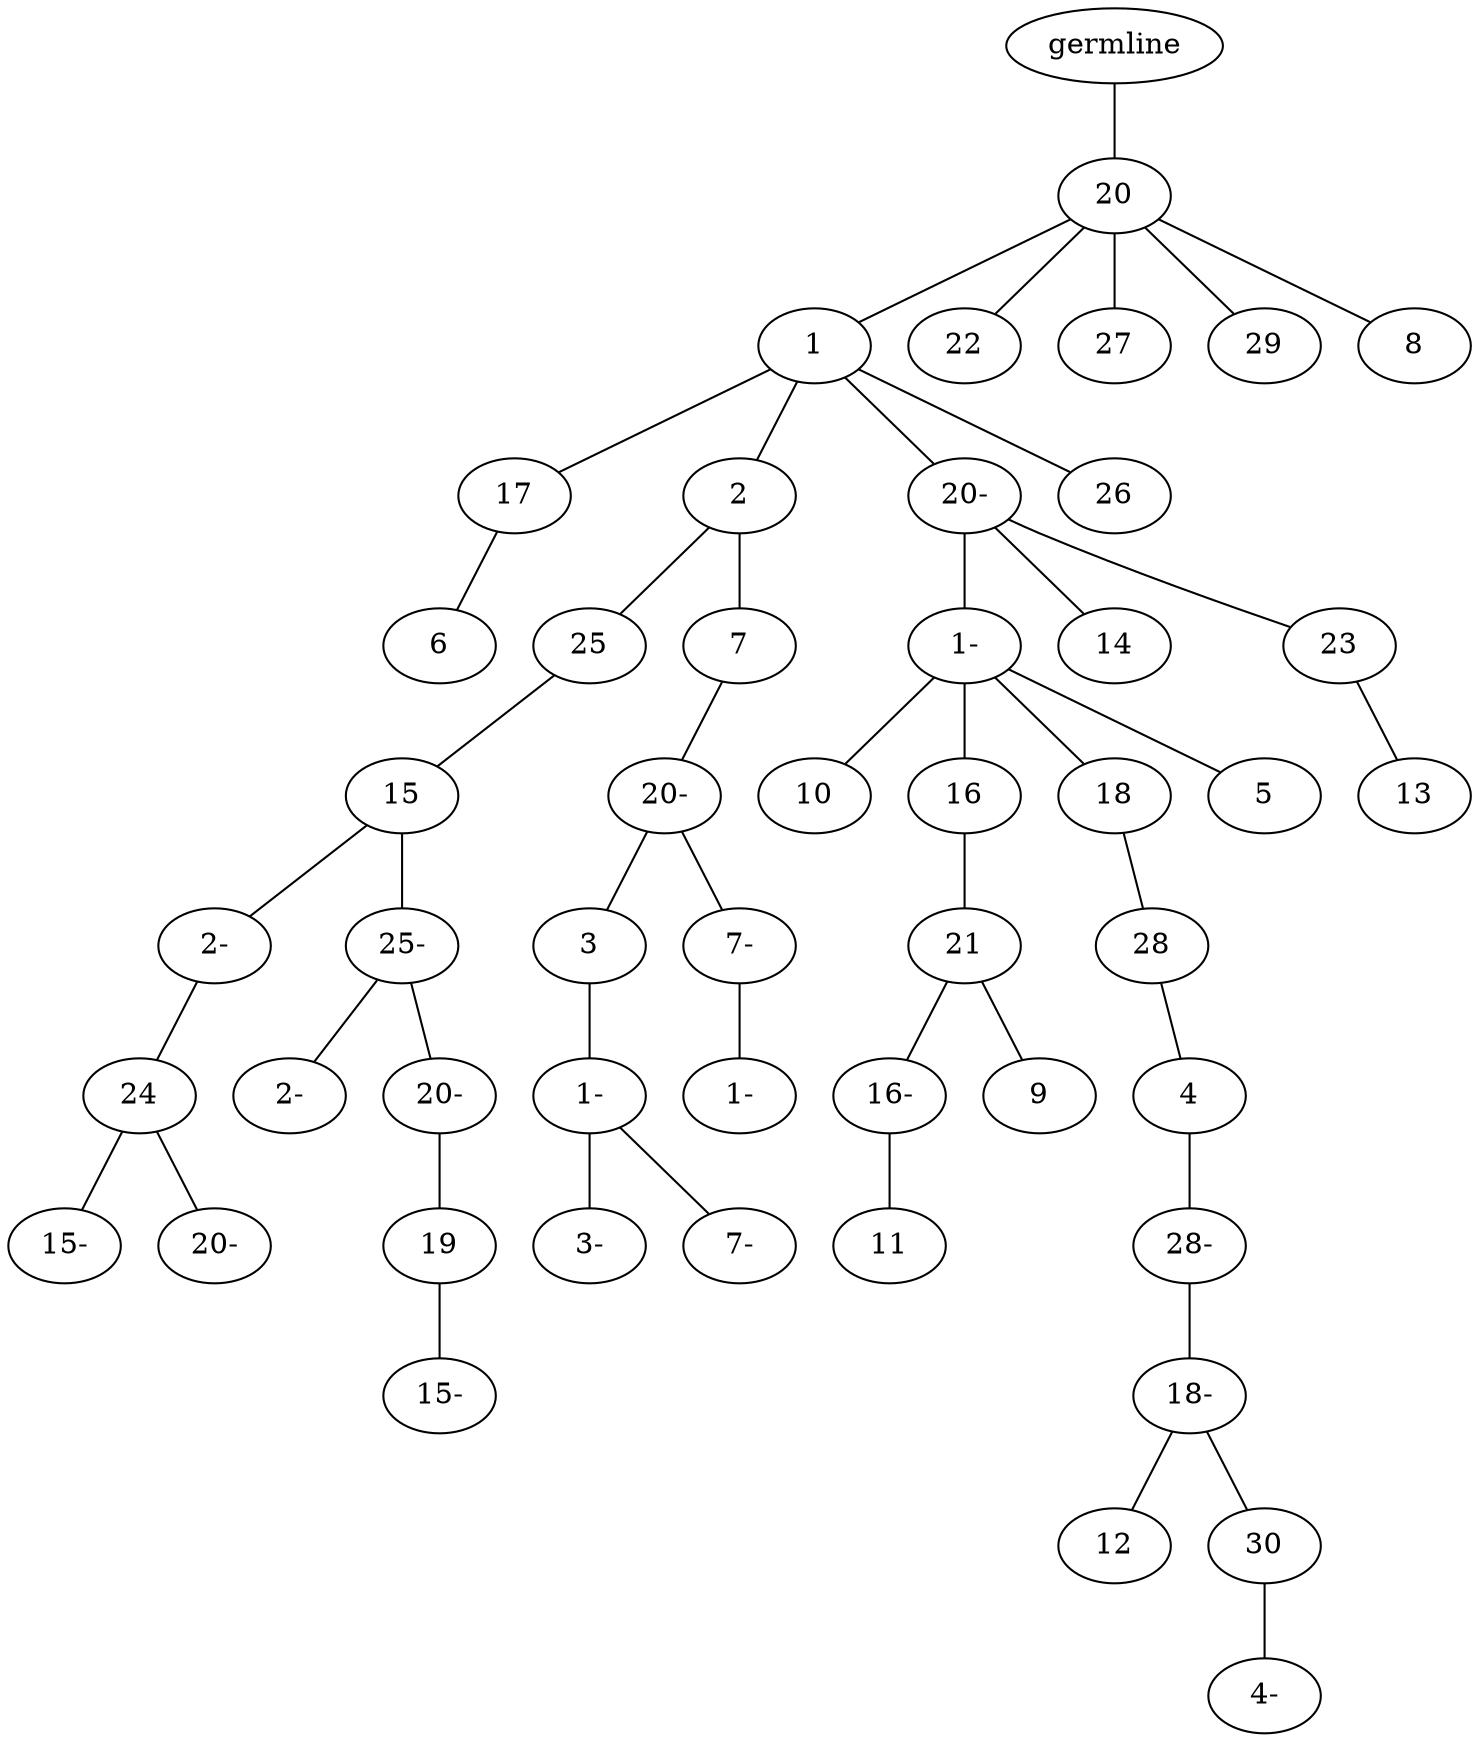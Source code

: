 graph tree {
    "139945550005392" [label="germline"];
    "139945549588560" [label="20"];
    "139945549463360" [label="1"];
    "139945549462544" [label="17"];
    "139945549702624" [label="6"];
    "139945549462160" [label="2"];
    "139945549701616" [label="25"];
    "139945549702672" [label="15"];
    "139945549705072" [label="2-"];
    "139945549704352" [label="24"];
    "139945549404720" [label="15-"];
    "139945549562976" [label="20-"];
    "139945549704592" [label="25-"];
    "139945549403904" [label="2-"];
    "139945549405680" [label="20-"];
    "139945549405248" [label="19"];
    "139945549405584" [label="15-"];
    "139945549779200" [label="7"];
    "139945549701232" [label="20-"];
    "139945549404576" [label="3"];
    "139945549406064" [label="1-"];
    "139945549403136" [label="3-"];
    "139945549403280" [label="7-"];
    "139945549403712" [label="7-"];
    "139945549406016" [label="1-"];
    "139945549461872" [label="20-"];
    "139945549702480" [label="1-"];
    "139945549402608" [label="10"];
    "139945549405440" [label="16"];
    "139945549403376" [label="21"];
    "139945549634816" [label="16-"];
    "139945549634480" [label="11"];
    "139945549633952" [label="9"];
    "139945549403328" [label="18"];
    "139945549635488" [label="28"];
    "139945549704976" [label="4"];
    "139945549461728" [label="28-"];
    "139945549462448" [label="18-"];
    "139945549461680" [label="12"];
    "139945549463504" [label="30"];
    "139945549463168" [label="4-"];
    "139945549701808" [label="5"];
    "139945549403040" [label="14"];
    "139945549701376" [label="23"];
    "139945549461632" [label="13"];
    "139945549402944" [label="26"];
    "139945549704880" [label="22"];
    "139945549703056" [label="27"];
    "139945549704112" [label="29"];
    "139945549704784" [label="8"];
    "139945550005392" -- "139945549588560";
    "139945549588560" -- "139945549463360";
    "139945549588560" -- "139945549704880";
    "139945549588560" -- "139945549703056";
    "139945549588560" -- "139945549704112";
    "139945549588560" -- "139945549704784";
    "139945549463360" -- "139945549462544";
    "139945549463360" -- "139945549462160";
    "139945549463360" -- "139945549461872";
    "139945549463360" -- "139945549402944";
    "139945549462544" -- "139945549702624";
    "139945549462160" -- "139945549701616";
    "139945549462160" -- "139945549779200";
    "139945549701616" -- "139945549702672";
    "139945549702672" -- "139945549705072";
    "139945549702672" -- "139945549704592";
    "139945549705072" -- "139945549704352";
    "139945549704352" -- "139945549404720";
    "139945549704352" -- "139945549562976";
    "139945549704592" -- "139945549403904";
    "139945549704592" -- "139945549405680";
    "139945549405680" -- "139945549405248";
    "139945549405248" -- "139945549405584";
    "139945549779200" -- "139945549701232";
    "139945549701232" -- "139945549404576";
    "139945549701232" -- "139945549403712";
    "139945549404576" -- "139945549406064";
    "139945549406064" -- "139945549403136";
    "139945549406064" -- "139945549403280";
    "139945549403712" -- "139945549406016";
    "139945549461872" -- "139945549702480";
    "139945549461872" -- "139945549403040";
    "139945549461872" -- "139945549701376";
    "139945549702480" -- "139945549402608";
    "139945549702480" -- "139945549405440";
    "139945549702480" -- "139945549403328";
    "139945549702480" -- "139945549701808";
    "139945549405440" -- "139945549403376";
    "139945549403376" -- "139945549634816";
    "139945549403376" -- "139945549633952";
    "139945549634816" -- "139945549634480";
    "139945549403328" -- "139945549635488";
    "139945549635488" -- "139945549704976";
    "139945549704976" -- "139945549461728";
    "139945549461728" -- "139945549462448";
    "139945549462448" -- "139945549461680";
    "139945549462448" -- "139945549463504";
    "139945549463504" -- "139945549463168";
    "139945549701376" -- "139945549461632";
}
